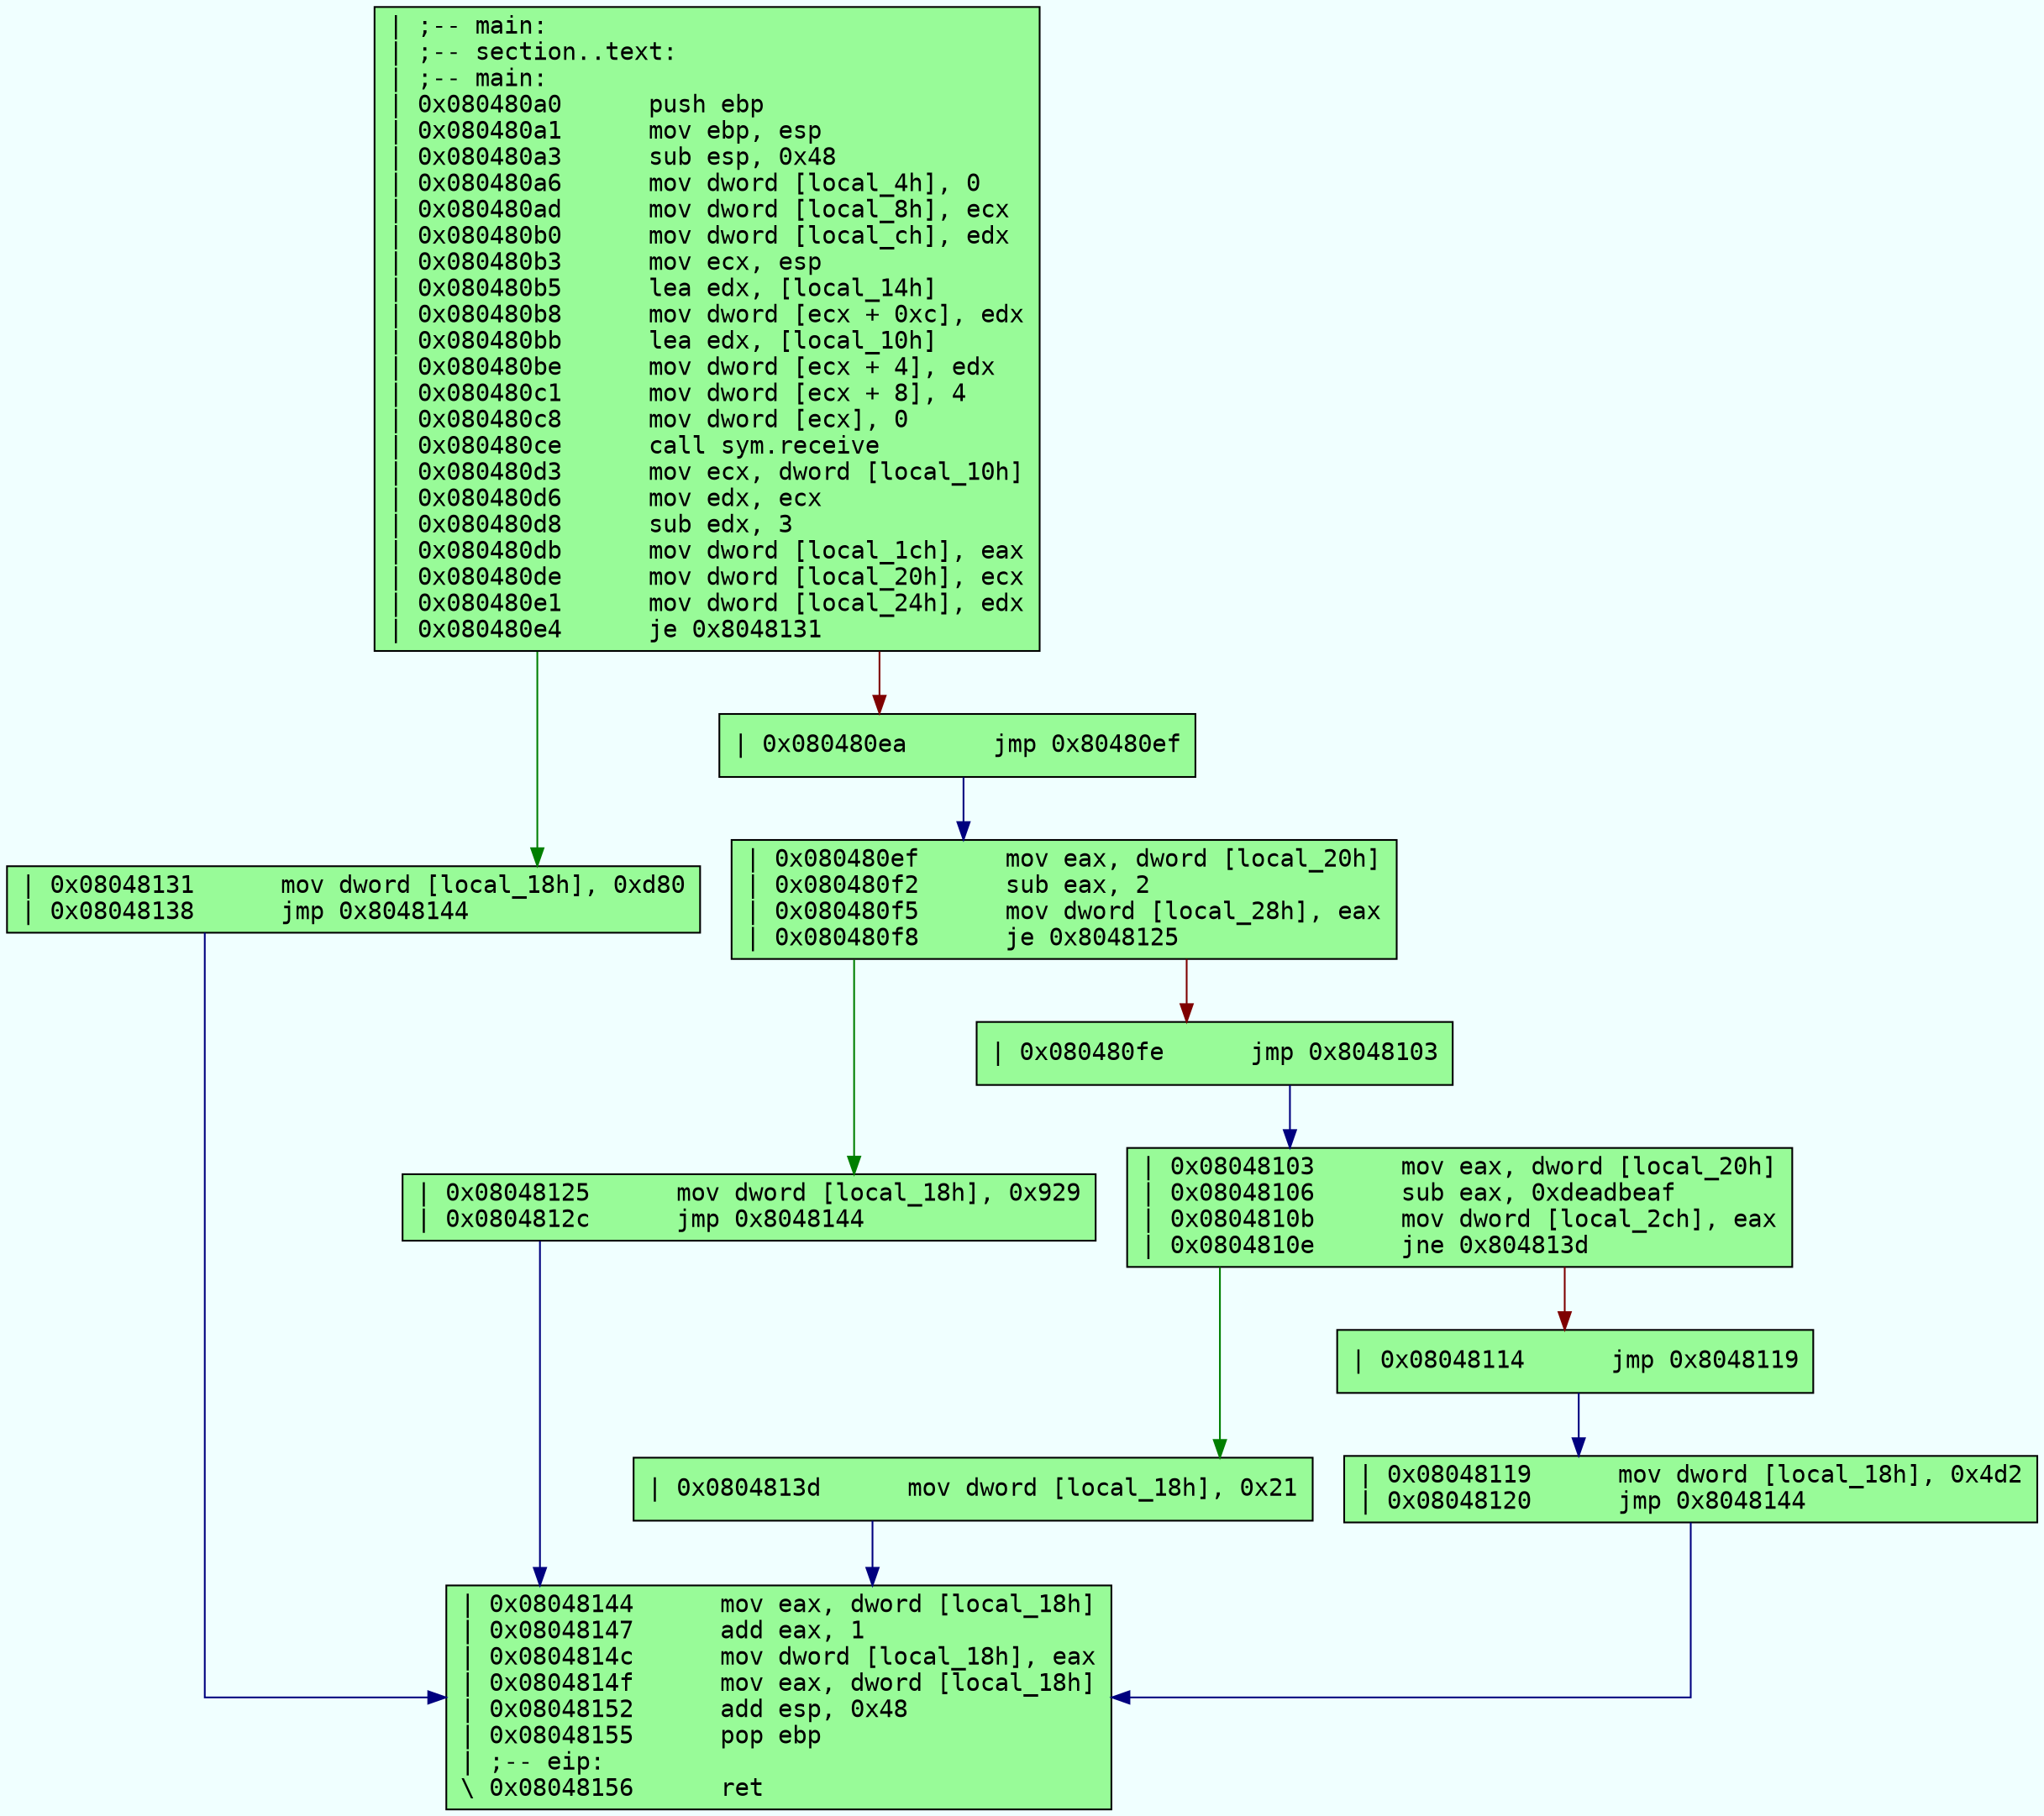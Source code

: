 digraph code {
	graph [bgcolor=azure fontsize=8 fontname="Courier" splines="ortho"];
	node [fillcolor=gray style=filled shape=box];
	edge [arrowhead="normal"];
	"0x080480a0" -> "0x08048131" [color="#007f00"];
	"0x080480a0" -> "0x080480ea" [color="#7f0000"];
	"0x080480a0" [URL="main/0x080480a0", fillcolor="palegreen",color="black", fontname="Courier",label="| ;-- main:\l| ;-- section..text:\l| ;-- main:\l| 0x080480a0      push ebp\l| 0x080480a1      mov ebp, esp\l| 0x080480a3      sub esp, 0x48\l| 0x080480a6      mov dword [local_4h], 0\l| 0x080480ad      mov dword [local_8h], ecx\l| 0x080480b0      mov dword [local_ch], edx\l| 0x080480b3      mov ecx, esp\l| 0x080480b5      lea edx, [local_14h]\l| 0x080480b8      mov dword [ecx + 0xc], edx\l| 0x080480bb      lea edx, [local_10h]\l| 0x080480be      mov dword [ecx + 4], edx\l| 0x080480c1      mov dword [ecx + 8], 4\l| 0x080480c8      mov dword [ecx], 0\l| 0x080480ce      call sym.receive\l| 0x080480d3      mov ecx, dword [local_10h]\l| 0x080480d6      mov edx, ecx\l| 0x080480d8      sub edx, 3\l| 0x080480db      mov dword [local_1ch], eax\l| 0x080480de      mov dword [local_20h], ecx\l| 0x080480e1      mov dword [local_24h], edx\l| 0x080480e4      je 0x8048131\l"]
	"0x080480ea" -> "0x080480ef" [color="#00007f"];
	"0x080480ea" [URL="main/0x080480ea", fillcolor="palegreen",color="black", fontname="Courier",label="| 0x080480ea      jmp 0x80480ef\l"]
	"0x080480ef" -> "0x08048125" [color="#007f00"];
	"0x080480ef" -> "0x080480fe" [color="#7f0000"];
	"0x080480ef" [URL="main/0x080480ef", fillcolor="palegreen",color="black", fontname="Courier",label="| 0x080480ef      mov eax, dword [local_20h]\l| 0x080480f2      sub eax, 2\l| 0x080480f5      mov dword [local_28h], eax\l| 0x080480f8      je 0x8048125\l"]
	"0x080480fe" -> "0x08048103" [color="#00007f"];
	"0x080480fe" [URL="main/0x080480fe", fillcolor="palegreen",color="black", fontname="Courier",label="| 0x080480fe      jmp 0x8048103\l"]
	"0x08048103" -> "0x0804813d" [color="#007f00"];
	"0x08048103" -> "0x08048114" [color="#7f0000"];
	"0x08048103" [URL="main/0x08048103", fillcolor="palegreen",color="black", fontname="Courier",label="| 0x08048103      mov eax, dword [local_20h]\l| 0x08048106      sub eax, 0xdeadbeaf\l| 0x0804810b      mov dword [local_2ch], eax\l| 0x0804810e      jne 0x804813d\l"]
	"0x08048114" -> "0x08048119" [color="#00007f"];
	"0x08048114" [URL="main/0x08048114", fillcolor="palegreen",color="black", fontname="Courier",label="| 0x08048114      jmp 0x8048119\l"]
	"0x08048119" -> "0x08048144" [color="#00007f"];
	"0x08048119" [URL="main/0x08048119", fillcolor="palegreen",color="black", fontname="Courier",label="| 0x08048119      mov dword [local_18h], 0x4d2\l| 0x08048120      jmp 0x8048144\l"]
	"0x08048125" -> "0x08048144" [color="#00007f"];
	"0x08048125" [URL="main/0x08048125", fillcolor="palegreen",color="black", fontname="Courier",label="| 0x08048125      mov dword [local_18h], 0x929\l| 0x0804812c      jmp 0x8048144\l"]
	"0x08048131" -> "0x08048144" [color="#00007f"];
	"0x08048131" [URL="main/0x08048131", fillcolor="palegreen",color="black", fontname="Courier",label="| 0x08048131      mov dword [local_18h], 0xd80\l| 0x08048138      jmp 0x8048144\l"]
	"0x0804813d" -> "0x08048144" [color="#00007f"];
	"0x0804813d" [URL="main/0x0804813d", fillcolor="palegreen",color="black", fontname="Courier",label="| 0x0804813d      mov dword [local_18h], 0x21\l"]
	"0x08048144" [URL="main/0x08048144", fillcolor="palegreen",color="black", fontname="Courier",label="| 0x08048144      mov eax, dword [local_18h]\l| 0x08048147      add eax, 1\l| 0x0804814c      mov dword [local_18h], eax\l| 0x0804814f      mov eax, dword [local_18h]\l| 0x08048152      add esp, 0x48\l| 0x08048155      pop ebp\l| ;-- eip:\l\\ 0x08048156      ret\l"]
}
